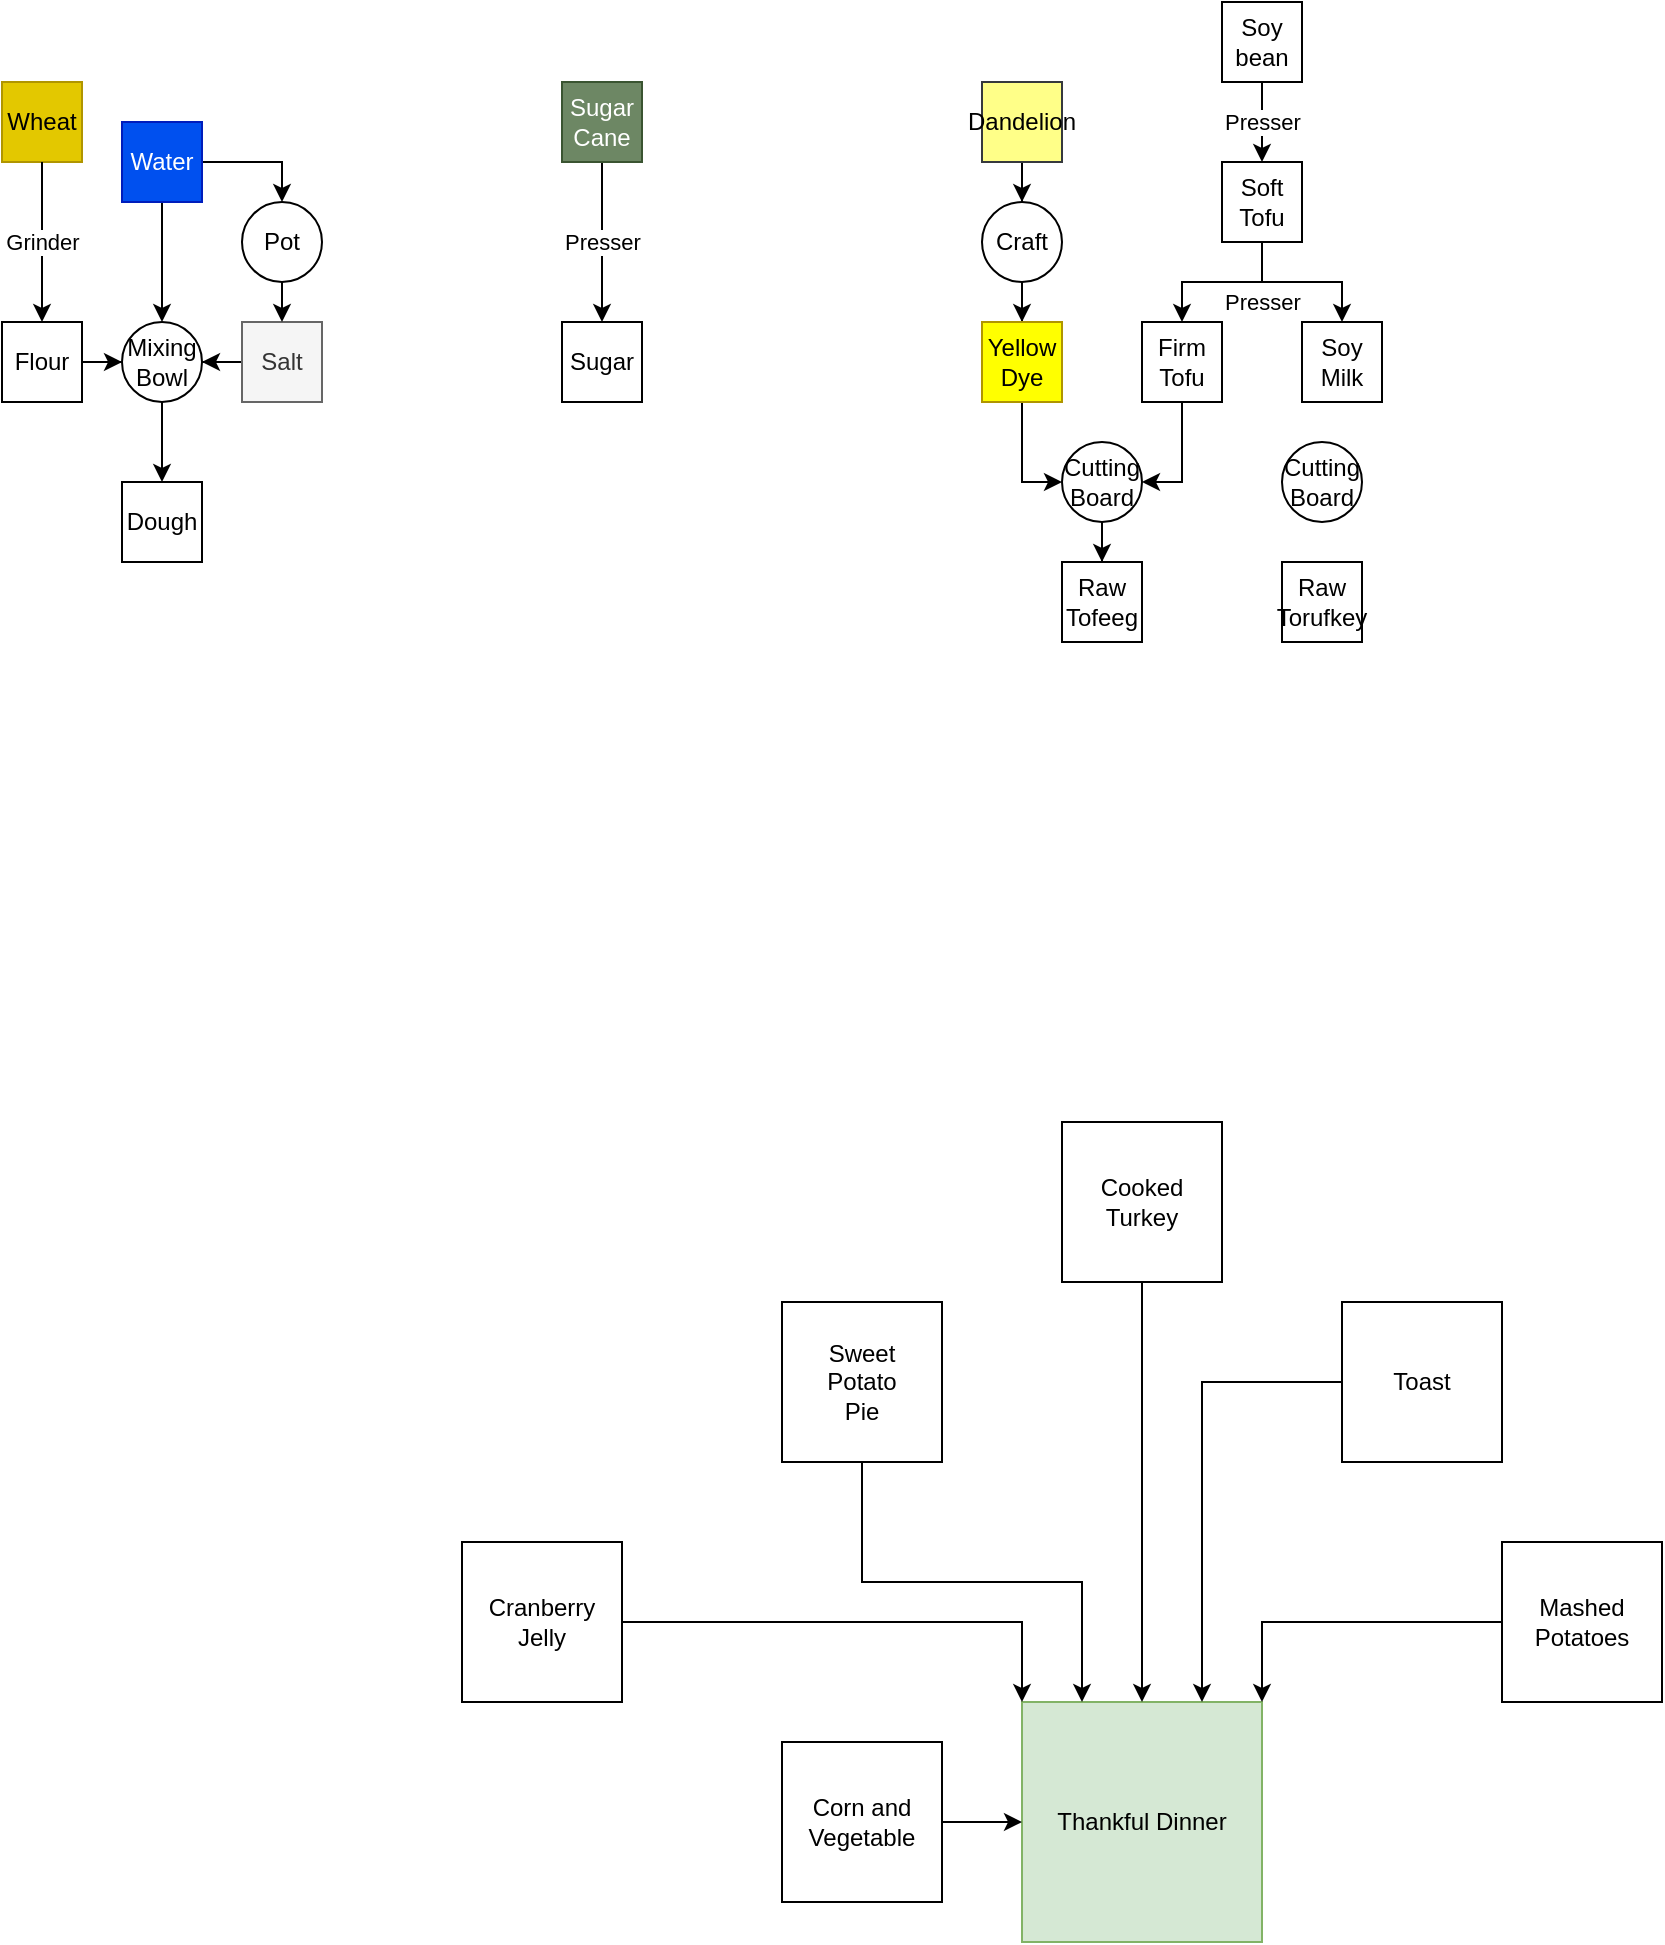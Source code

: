 <mxfile version="13.6.5" type="github">
  <diagram id="E6Eq9M-jHGRb96KLQHYH" name="Page-1">
    <mxGraphModel dx="1576" dy="470" grid="1" gridSize="10" guides="0" tooltips="1" connect="1" arrows="1" fold="1" page="1" pageScale="1" pageWidth="827" pageHeight="1169" math="0" shadow="0">
      <root>
        <mxCell id="0" />
        <mxCell id="1" parent="0" />
        <mxCell id="uMygsS5gmDRHOYHxsyQk-1" value="Wheat" style="rounded=0;whiteSpace=wrap;html=1;fillColor=#e3c800;strokeColor=#B09500;" parent="1" vertex="1">
          <mxGeometry x="-320" y="120" width="40" height="40" as="geometry" />
        </mxCell>
        <mxCell id="uMygsS5gmDRHOYHxsyQk-2" value="" style="endArrow=classic;html=1;fontColor=#000000;exitX=0.5;exitY=1;exitDx=0;exitDy=0;entryX=0.5;entryY=0;entryDx=0;entryDy=0;" parent="1" source="uMygsS5gmDRHOYHxsyQk-1" edge="1" target="aaTEEqOqEQQ5uZbAnoPO-1">
          <mxGeometry relative="1" as="geometry">
            <mxPoint x="-280" y="210" as="sourcePoint" />
            <mxPoint x="-300" y="200" as="targetPoint" />
          </mxGeometry>
        </mxCell>
        <mxCell id="uMygsS5gmDRHOYHxsyQk-3" value="Grinder" style="edgeLabel;resizable=0;html=1;align=center;verticalAlign=middle;" parent="uMygsS5gmDRHOYHxsyQk-2" connectable="0" vertex="1">
          <mxGeometry relative="1" as="geometry" />
        </mxCell>
        <mxCell id="aaTEEqOqEQQ5uZbAnoPO-50" style="edgeStyle=orthogonalEdgeStyle;rounded=0;orthogonalLoop=1;jettySize=auto;html=1;fontColor=#000000;" edge="1" parent="1" source="uMygsS5gmDRHOYHxsyQk-4" target="aaTEEqOqEQQ5uZbAnoPO-49">
          <mxGeometry relative="1" as="geometry" />
        </mxCell>
        <mxCell id="aaTEEqOqEQQ5uZbAnoPO-56" style="edgeStyle=orthogonalEdgeStyle;rounded=0;orthogonalLoop=1;jettySize=auto;html=1;entryX=0.5;entryY=0;entryDx=0;entryDy=0;fontColor=#000000;" edge="1" parent="1" source="uMygsS5gmDRHOYHxsyQk-4" target="aaTEEqOqEQQ5uZbAnoPO-2">
          <mxGeometry relative="1" as="geometry" />
        </mxCell>
        <mxCell id="uMygsS5gmDRHOYHxsyQk-4" value="Water" style="rounded=0;whiteSpace=wrap;html=1;fontColor=#ffffff;fillColor=#0050ef;strokeColor=#001DBC;" parent="1" vertex="1">
          <mxGeometry x="-260" y="140" width="40" height="40" as="geometry" />
        </mxCell>
        <mxCell id="aaTEEqOqEQQ5uZbAnoPO-52" style="edgeStyle=orthogonalEdgeStyle;rounded=0;orthogonalLoop=1;jettySize=auto;html=1;fontColor=#000000;entryX=1;entryY=0.5;entryDx=0;entryDy=0;" edge="1" parent="1" source="uMygsS5gmDRHOYHxsyQk-7" target="aaTEEqOqEQQ5uZbAnoPO-49">
          <mxGeometry relative="1" as="geometry">
            <mxPoint x="-230" y="310" as="targetPoint" />
          </mxGeometry>
        </mxCell>
        <mxCell id="uMygsS5gmDRHOYHxsyQk-7" value="Salt" style="rounded=0;whiteSpace=wrap;html=1;fillColor=#f5f5f5;strokeColor=#666666;fontColor=#333333;" parent="1" vertex="1">
          <mxGeometry x="-200" y="240" width="40" height="40" as="geometry" />
        </mxCell>
        <mxCell id="aaTEEqOqEQQ5uZbAnoPO-51" style="edgeStyle=orthogonalEdgeStyle;rounded=0;orthogonalLoop=1;jettySize=auto;html=1;entryX=0;entryY=0.5;entryDx=0;entryDy=0;fontColor=#000000;" edge="1" parent="1" source="aaTEEqOqEQQ5uZbAnoPO-1" target="aaTEEqOqEQQ5uZbAnoPO-49">
          <mxGeometry relative="1" as="geometry" />
        </mxCell>
        <mxCell id="aaTEEqOqEQQ5uZbAnoPO-1" value="Flour" style="rounded=0;whiteSpace=wrap;html=1;fontColor=#000000;" vertex="1" parent="1">
          <mxGeometry x="-320" y="240" width="40" height="40" as="geometry" />
        </mxCell>
        <mxCell id="aaTEEqOqEQQ5uZbAnoPO-2" value="Pot" style="ellipse;whiteSpace=wrap;html=1;aspect=fixed;fontColor=#000000;" vertex="1" parent="1">
          <mxGeometry x="-200" y="180" width="40" height="40" as="geometry" />
        </mxCell>
        <mxCell id="aaTEEqOqEQQ5uZbAnoPO-7" value="" style="endArrow=classic;html=1;fontColor=#000000;entryX=0.5;entryY=0;entryDx=0;entryDy=0;exitX=0.5;exitY=1;exitDx=0;exitDy=0;" edge="1" parent="1" source="aaTEEqOqEQQ5uZbAnoPO-2" target="uMygsS5gmDRHOYHxsyQk-7">
          <mxGeometry width="50" height="50" relative="1" as="geometry">
            <mxPoint x="-240" y="330" as="sourcePoint" />
            <mxPoint x="-190" y="280" as="targetPoint" />
          </mxGeometry>
        </mxCell>
        <mxCell id="aaTEEqOqEQQ5uZbAnoPO-9" value="Thankful Dinner" style="whiteSpace=wrap;html=1;aspect=fixed;fillColor=#d5e8d4;strokeColor=#82b366;" vertex="1" parent="1">
          <mxGeometry x="190" y="930" width="120" height="120" as="geometry" />
        </mxCell>
        <mxCell id="aaTEEqOqEQQ5uZbAnoPO-18" style="edgeStyle=orthogonalEdgeStyle;rounded=0;orthogonalLoop=1;jettySize=auto;html=1;entryX=0;entryY=0;entryDx=0;entryDy=0;fontColor=#000000;" edge="1" parent="1" source="aaTEEqOqEQQ5uZbAnoPO-10" target="aaTEEqOqEQQ5uZbAnoPO-9">
          <mxGeometry relative="1" as="geometry" />
        </mxCell>
        <mxCell id="aaTEEqOqEQQ5uZbAnoPO-10" value="&lt;div&gt;Cranberry&lt;/div&gt;&lt;div&gt; Jelly&lt;/div&gt;" style="whiteSpace=wrap;html=1;aspect=fixed;fontColor=#000000;" vertex="1" parent="1">
          <mxGeometry x="-90" y="850" width="80" height="80" as="geometry" />
        </mxCell>
        <mxCell id="aaTEEqOqEQQ5uZbAnoPO-19" style="edgeStyle=orthogonalEdgeStyle;rounded=0;orthogonalLoop=1;jettySize=auto;html=1;entryX=0.25;entryY=0;entryDx=0;entryDy=0;fontColor=#000000;exitX=0.5;exitY=1;exitDx=0;exitDy=0;" edge="1" parent="1" source="aaTEEqOqEQQ5uZbAnoPO-11" target="aaTEEqOqEQQ5uZbAnoPO-9">
          <mxGeometry relative="1" as="geometry" />
        </mxCell>
        <mxCell id="aaTEEqOqEQQ5uZbAnoPO-11" value="&lt;div&gt;Sweet &lt;br&gt;&lt;/div&gt;&lt;div&gt;Potato &lt;br&gt;&lt;/div&gt;&lt;div&gt;Pie&lt;/div&gt;" style="whiteSpace=wrap;html=1;aspect=fixed;fontColor=#000000;" vertex="1" parent="1">
          <mxGeometry x="70" y="730" width="80" height="80" as="geometry" />
        </mxCell>
        <mxCell id="aaTEEqOqEQQ5uZbAnoPO-20" style="edgeStyle=orthogonalEdgeStyle;rounded=0;orthogonalLoop=1;jettySize=auto;html=1;entryX=0.5;entryY=0;entryDx=0;entryDy=0;fontColor=#000000;" edge="1" parent="1" source="aaTEEqOqEQQ5uZbAnoPO-12" target="aaTEEqOqEQQ5uZbAnoPO-9">
          <mxGeometry relative="1" as="geometry" />
        </mxCell>
        <mxCell id="aaTEEqOqEQQ5uZbAnoPO-12" value="&lt;div&gt;Cooked&lt;/div&gt;&lt;div&gt; Turkey&lt;/div&gt;" style="whiteSpace=wrap;html=1;aspect=fixed;fontColor=#000000;" vertex="1" parent="1">
          <mxGeometry x="210" y="640" width="80" height="80" as="geometry" />
        </mxCell>
        <mxCell id="aaTEEqOqEQQ5uZbAnoPO-21" style="edgeStyle=orthogonalEdgeStyle;rounded=0;orthogonalLoop=1;jettySize=auto;html=1;entryX=0.75;entryY=0;entryDx=0;entryDy=0;fontColor=#000000;" edge="1" parent="1" source="aaTEEqOqEQQ5uZbAnoPO-13" target="aaTEEqOqEQQ5uZbAnoPO-9">
          <mxGeometry relative="1" as="geometry" />
        </mxCell>
        <mxCell id="aaTEEqOqEQQ5uZbAnoPO-13" value="Toast" style="whiteSpace=wrap;html=1;aspect=fixed;fontColor=#000000;" vertex="1" parent="1">
          <mxGeometry x="350" y="730" width="80" height="80" as="geometry" />
        </mxCell>
        <mxCell id="aaTEEqOqEQQ5uZbAnoPO-22" style="edgeStyle=orthogonalEdgeStyle;rounded=0;orthogonalLoop=1;jettySize=auto;html=1;entryX=1;entryY=0;entryDx=0;entryDy=0;fontColor=#000000;" edge="1" parent="1" source="aaTEEqOqEQQ5uZbAnoPO-14" target="aaTEEqOqEQQ5uZbAnoPO-9">
          <mxGeometry relative="1" as="geometry" />
        </mxCell>
        <mxCell id="aaTEEqOqEQQ5uZbAnoPO-14" value="&lt;div&gt;Mashed&lt;/div&gt;&lt;div&gt; Potatoes&lt;/div&gt;" style="whiteSpace=wrap;html=1;aspect=fixed;fontColor=#000000;" vertex="1" parent="1">
          <mxGeometry x="430" y="850" width="80" height="80" as="geometry" />
        </mxCell>
        <mxCell id="aaTEEqOqEQQ5uZbAnoPO-17" style="edgeStyle=orthogonalEdgeStyle;rounded=0;orthogonalLoop=1;jettySize=auto;html=1;entryX=0;entryY=0.5;entryDx=0;entryDy=0;fontColor=#000000;" edge="1" parent="1" source="aaTEEqOqEQQ5uZbAnoPO-16" target="aaTEEqOqEQQ5uZbAnoPO-9">
          <mxGeometry relative="1" as="geometry" />
        </mxCell>
        <mxCell id="aaTEEqOqEQQ5uZbAnoPO-16" value="&lt;div&gt;Corn and Vegetable&lt;br&gt;&lt;/div&gt;" style="whiteSpace=wrap;html=1;aspect=fixed;fontColor=#000000;" vertex="1" parent="1">
          <mxGeometry x="70" y="950" width="80" height="80" as="geometry" />
        </mxCell>
        <mxCell id="aaTEEqOqEQQ5uZbAnoPO-25" value="&lt;div&gt;Presser&lt;/div&gt;" style="edgeStyle=orthogonalEdgeStyle;rounded=0;orthogonalLoop=1;jettySize=auto;html=1;fontColor=#000000;" edge="1" parent="1" source="aaTEEqOqEQQ5uZbAnoPO-23" target="aaTEEqOqEQQ5uZbAnoPO-24">
          <mxGeometry relative="1" as="geometry" />
        </mxCell>
        <mxCell id="aaTEEqOqEQQ5uZbAnoPO-23" value="&lt;div&gt;Sugar&lt;/div&gt;&lt;div&gt;Cane&lt;br&gt;&lt;/div&gt;" style="whiteSpace=wrap;html=1;aspect=fixed;fillColor=#6d8764;strokeColor=#3A5431;fontColor=#ffffff;" vertex="1" parent="1">
          <mxGeometry x="-40" y="120" width="40" height="40" as="geometry" />
        </mxCell>
        <mxCell id="aaTEEqOqEQQ5uZbAnoPO-24" value="&lt;div&gt;Sugar&lt;/div&gt;" style="whiteSpace=wrap;html=1;aspect=fixed;fontColor=#000000;" vertex="1" parent="1">
          <mxGeometry x="-40" y="240" width="40" height="40" as="geometry" />
        </mxCell>
        <mxCell id="aaTEEqOqEQQ5uZbAnoPO-28" value="Presser" style="edgeStyle=orthogonalEdgeStyle;rounded=0;orthogonalLoop=1;jettySize=auto;html=1;entryX=0.5;entryY=0;entryDx=0;entryDy=0;fontColor=#000000;" edge="1" parent="1" source="aaTEEqOqEQQ5uZbAnoPO-26" target="aaTEEqOqEQQ5uZbAnoPO-27">
          <mxGeometry relative="1" as="geometry" />
        </mxCell>
        <mxCell id="aaTEEqOqEQQ5uZbAnoPO-26" value="&lt;div&gt;Soy&lt;/div&gt;&lt;div&gt;bean&lt;/div&gt;" style="whiteSpace=wrap;html=1;aspect=fixed;fontColor=#000000;" vertex="1" parent="1">
          <mxGeometry x="290" y="80" width="40" height="40" as="geometry" />
        </mxCell>
        <mxCell id="aaTEEqOqEQQ5uZbAnoPO-31" value="&lt;span style=&quot;background-color: rgb(255 , 255 , 255)&quot;&gt;Presser&lt;/span&gt;" style="edgeStyle=orthogonalEdgeStyle;rounded=0;orthogonalLoop=1;jettySize=auto;html=1;entryX=0.5;entryY=0;entryDx=0;entryDy=0;fontColor=#000000;" edge="1" parent="1" source="aaTEEqOqEQQ5uZbAnoPO-27" target="aaTEEqOqEQQ5uZbAnoPO-29">
          <mxGeometry x="-0.5" y="10" relative="1" as="geometry">
            <mxPoint as="offset" />
          </mxGeometry>
        </mxCell>
        <mxCell id="aaTEEqOqEQQ5uZbAnoPO-32" style="edgeStyle=orthogonalEdgeStyle;rounded=0;orthogonalLoop=1;jettySize=auto;html=1;fontColor=#000000;" edge="1" parent="1" source="aaTEEqOqEQQ5uZbAnoPO-27" target="aaTEEqOqEQQ5uZbAnoPO-30">
          <mxGeometry relative="1" as="geometry" />
        </mxCell>
        <mxCell id="aaTEEqOqEQQ5uZbAnoPO-27" value="&lt;div&gt;Soft&lt;/div&gt;&lt;div&gt;Tofu&lt;br&gt;&lt;/div&gt;" style="whiteSpace=wrap;html=1;aspect=fixed;fontColor=#000000;" vertex="1" parent="1">
          <mxGeometry x="290" y="160" width="40" height="40" as="geometry" />
        </mxCell>
        <mxCell id="aaTEEqOqEQQ5uZbAnoPO-41" style="edgeStyle=orthogonalEdgeStyle;rounded=0;orthogonalLoop=1;jettySize=auto;html=1;entryX=1;entryY=0.5;entryDx=0;entryDy=0;fontColor=#000000;" edge="1" parent="1" source="aaTEEqOqEQQ5uZbAnoPO-29" target="aaTEEqOqEQQ5uZbAnoPO-39">
          <mxGeometry relative="1" as="geometry" />
        </mxCell>
        <mxCell id="aaTEEqOqEQQ5uZbAnoPO-29" value="Firm Tofu" style="whiteSpace=wrap;html=1;aspect=fixed;fontColor=#000000;" vertex="1" parent="1">
          <mxGeometry x="250" y="240" width="40" height="40" as="geometry" />
        </mxCell>
        <mxCell id="aaTEEqOqEQQ5uZbAnoPO-30" value="Soy Milk" style="whiteSpace=wrap;html=1;aspect=fixed;fontColor=#000000;" vertex="1" parent="1">
          <mxGeometry x="330" y="240" width="40" height="40" as="geometry" />
        </mxCell>
        <mxCell id="aaTEEqOqEQQ5uZbAnoPO-35" style="edgeStyle=orthogonalEdgeStyle;rounded=0;orthogonalLoop=1;jettySize=auto;html=1;entryX=0.5;entryY=0;entryDx=0;entryDy=0;fontColor=#000000;" edge="1" parent="1" source="aaTEEqOqEQQ5uZbAnoPO-33" target="aaTEEqOqEQQ5uZbAnoPO-34">
          <mxGeometry relative="1" as="geometry" />
        </mxCell>
        <mxCell id="aaTEEqOqEQQ5uZbAnoPO-33" value="Dandelion" style="whiteSpace=wrap;html=1;aspect=fixed;fillColor=#ffff88;strokeColor=#36393d;" vertex="1" parent="1">
          <mxGeometry x="170" y="120" width="40" height="40" as="geometry" />
        </mxCell>
        <mxCell id="aaTEEqOqEQQ5uZbAnoPO-38" style="edgeStyle=orthogonalEdgeStyle;rounded=0;orthogonalLoop=1;jettySize=auto;html=1;entryX=0.5;entryY=0;entryDx=0;entryDy=0;fontColor=#000000;" edge="1" parent="1" source="aaTEEqOqEQQ5uZbAnoPO-34" target="aaTEEqOqEQQ5uZbAnoPO-37">
          <mxGeometry relative="1" as="geometry" />
        </mxCell>
        <mxCell id="aaTEEqOqEQQ5uZbAnoPO-34" value="Craft" style="ellipse;whiteSpace=wrap;html=1;aspect=fixed;fontColor=#000000;" vertex="1" parent="1">
          <mxGeometry x="170" y="180" width="40" height="40" as="geometry" />
        </mxCell>
        <mxCell id="aaTEEqOqEQQ5uZbAnoPO-40" style="edgeStyle=orthogonalEdgeStyle;rounded=0;orthogonalLoop=1;jettySize=auto;html=1;entryX=0;entryY=0.5;entryDx=0;entryDy=0;fontColor=#000000;" edge="1" parent="1" source="aaTEEqOqEQQ5uZbAnoPO-37" target="aaTEEqOqEQQ5uZbAnoPO-39">
          <mxGeometry relative="1" as="geometry" />
        </mxCell>
        <mxCell id="aaTEEqOqEQQ5uZbAnoPO-37" value="&lt;div&gt;Yellow&lt;/div&gt;&lt;div&gt;Dye&lt;br&gt;&lt;/div&gt;" style="whiteSpace=wrap;html=1;aspect=fixed;strokeColor=#B09500;fillColor=#FFFF00;" vertex="1" parent="1">
          <mxGeometry x="170" y="240" width="40" height="40" as="geometry" />
        </mxCell>
        <mxCell id="aaTEEqOqEQQ5uZbAnoPO-45" style="edgeStyle=orthogonalEdgeStyle;rounded=0;orthogonalLoop=1;jettySize=auto;html=1;fontColor=#000000;" edge="1" parent="1" source="aaTEEqOqEQQ5uZbAnoPO-39" target="aaTEEqOqEQQ5uZbAnoPO-44">
          <mxGeometry relative="1" as="geometry" />
        </mxCell>
        <mxCell id="aaTEEqOqEQQ5uZbAnoPO-39" value="Cutting Board" style="ellipse;whiteSpace=wrap;html=1;aspect=fixed;" vertex="1" parent="1">
          <mxGeometry x="210" y="300" width="40" height="40" as="geometry" />
        </mxCell>
        <mxCell id="aaTEEqOqEQQ5uZbAnoPO-44" value="Raw Tofeeg" style="whiteSpace=wrap;html=1;aspect=fixed;fontColor=#000000;fillColor=#FFFFFF;" vertex="1" parent="1">
          <mxGeometry x="210" y="360" width="40" height="40" as="geometry" />
        </mxCell>
        <mxCell id="aaTEEqOqEQQ5uZbAnoPO-46" value="Raw Torufkey" style="whiteSpace=wrap;html=1;aspect=fixed;fillColor=#FFFFFF;fontColor=#000000;" vertex="1" parent="1">
          <mxGeometry x="320" y="360" width="40" height="40" as="geometry" />
        </mxCell>
        <mxCell id="aaTEEqOqEQQ5uZbAnoPO-48" value="Cutting Board" style="ellipse;whiteSpace=wrap;html=1;aspect=fixed;" vertex="1" parent="1">
          <mxGeometry x="320" y="300" width="40" height="40" as="geometry" />
        </mxCell>
        <mxCell id="aaTEEqOqEQQ5uZbAnoPO-55" style="edgeStyle=orthogonalEdgeStyle;rounded=0;orthogonalLoop=1;jettySize=auto;html=1;entryX=0.5;entryY=0;entryDx=0;entryDy=0;fontColor=#000000;" edge="1" parent="1" source="aaTEEqOqEQQ5uZbAnoPO-49" target="aaTEEqOqEQQ5uZbAnoPO-54">
          <mxGeometry relative="1" as="geometry" />
        </mxCell>
        <mxCell id="aaTEEqOqEQQ5uZbAnoPO-49" value="Mixing Bowl" style="ellipse;whiteSpace=wrap;html=1;aspect=fixed;" vertex="1" parent="1">
          <mxGeometry x="-260" y="240" width="40" height="40" as="geometry" />
        </mxCell>
        <mxCell id="aaTEEqOqEQQ5uZbAnoPO-54" value="Dough" style="whiteSpace=wrap;html=1;aspect=fixed;fillColor=#FFFFFF;fontColor=#000000;" vertex="1" parent="1">
          <mxGeometry x="-260" y="320" width="40" height="40" as="geometry" />
        </mxCell>
      </root>
    </mxGraphModel>
  </diagram>
</mxfile>
